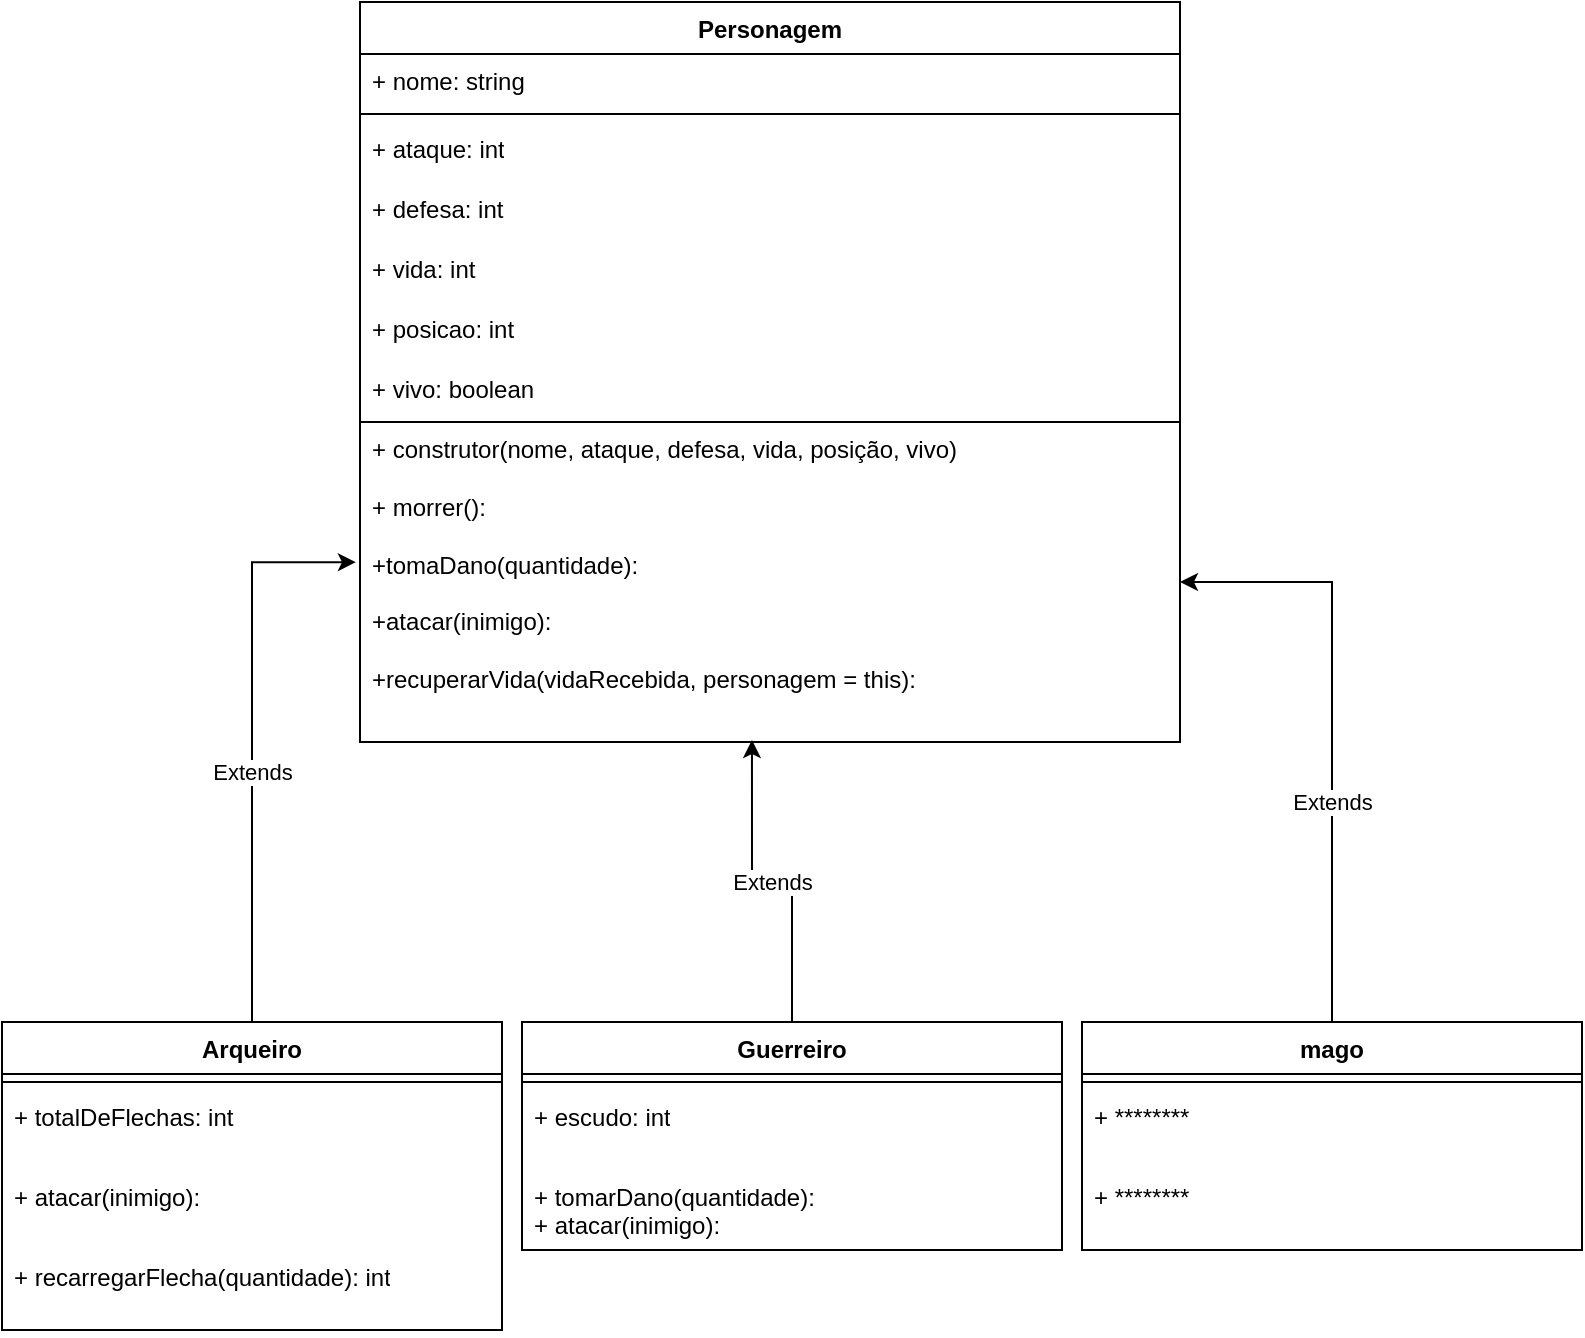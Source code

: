<mxfile>
    <diagram name="Página-1" id="UNfcxvusRphkTdZWRC2-">
        <mxGraphModel dx="1130" dy="1956" grid="1" gridSize="10" guides="1" tooltips="1" connect="1" arrows="1" fold="1" page="1" pageScale="1" pageWidth="827" pageHeight="1169" math="0" shadow="0">
            <root>
                <mxCell id="0"/>
                <mxCell id="1" parent="0"/>
                <mxCell id="MrM83sXI3mVJmXAS0zw1-1" value="Personagem" style="swimlane;fontStyle=1;align=center;verticalAlign=top;childLayout=stackLayout;horizontal=1;startSize=26;horizontalStack=0;resizeParent=1;resizeParentMax=0;resizeLast=0;collapsible=1;marginBottom=0;whiteSpace=wrap;html=1;" parent="1" vertex="1">
                    <mxGeometry x="209" y="-740" width="410" height="370" as="geometry"/>
                </mxCell>
                <mxCell id="MrM83sXI3mVJmXAS0zw1-2" value="+ nome: string" style="text;strokeColor=none;fillColor=none;align=left;verticalAlign=top;spacingLeft=4;spacingRight=4;overflow=hidden;rotatable=0;points=[[0,0.5],[1,0.5]];portConstraint=eastwest;whiteSpace=wrap;html=1;" parent="MrM83sXI3mVJmXAS0zw1-1" vertex="1">
                    <mxGeometry y="26" width="410" height="26" as="geometry"/>
                </mxCell>
                <mxCell id="MrM83sXI3mVJmXAS0zw1-3" value="" style="line;strokeWidth=1;fillColor=none;align=left;verticalAlign=middle;spacingTop=-1;spacingLeft=3;spacingRight=3;rotatable=0;labelPosition=right;points=[];portConstraint=eastwest;strokeColor=inherit;" parent="MrM83sXI3mVJmXAS0zw1-1" vertex="1">
                    <mxGeometry y="52" width="410" height="8" as="geometry"/>
                </mxCell>
                <mxCell id="MrM83sXI3mVJmXAS0zw1-4" value="+ ataque: int" style="text;strokeColor=none;fillColor=none;align=left;verticalAlign=top;spacingLeft=4;spacingRight=4;overflow=hidden;rotatable=0;points=[[0,0.5],[1,0.5]];portConstraint=eastwest;whiteSpace=wrap;html=1;" parent="MrM83sXI3mVJmXAS0zw1-1" vertex="1">
                    <mxGeometry y="60" width="410" height="30" as="geometry"/>
                </mxCell>
                <mxCell id="MrM83sXI3mVJmXAS0zw1-5" value="+ defesa: int" style="text;strokeColor=none;fillColor=none;align=left;verticalAlign=top;spacingLeft=4;spacingRight=4;overflow=hidden;rotatable=0;points=[[0,0.5],[1,0.5]];portConstraint=eastwest;whiteSpace=wrap;html=1;" parent="MrM83sXI3mVJmXAS0zw1-1" vertex="1">
                    <mxGeometry y="90" width="410" height="30" as="geometry"/>
                </mxCell>
                <mxCell id="MrM83sXI3mVJmXAS0zw1-6" value="+ vida: int" style="text;strokeColor=none;fillColor=none;align=left;verticalAlign=top;spacingLeft=4;spacingRight=4;overflow=hidden;rotatable=0;points=[[0,0.5],[1,0.5]];portConstraint=eastwest;whiteSpace=wrap;html=1;" parent="MrM83sXI3mVJmXAS0zw1-1" vertex="1">
                    <mxGeometry y="120" width="410" height="30" as="geometry"/>
                </mxCell>
                <mxCell id="MrM83sXI3mVJmXAS0zw1-28" value="+ posicao: int" style="text;strokeColor=none;fillColor=none;align=left;verticalAlign=top;spacingLeft=4;spacingRight=4;overflow=hidden;rotatable=0;points=[[0,0.5],[1,0.5]];portConstraint=eastwest;whiteSpace=wrap;html=1;" parent="MrM83sXI3mVJmXAS0zw1-1" vertex="1">
                    <mxGeometry y="150" width="410" height="30" as="geometry"/>
                </mxCell>
                <mxCell id="MrM83sXI3mVJmXAS0zw1-14" value="+ vivo: boolean" style="text;strokeColor=none;fillColor=none;align=left;verticalAlign=top;spacingLeft=4;spacingRight=4;overflow=hidden;rotatable=0;points=[[0,0.5],[1,0.5]];portConstraint=eastwest;whiteSpace=wrap;html=1;" parent="MrM83sXI3mVJmXAS0zw1-1" vertex="1">
                    <mxGeometry y="180" width="410" height="30" as="geometry"/>
                </mxCell>
                <mxCell id="MrM83sXI3mVJmXAS0zw1-19" value="+ construtor(nome, ataque, defesa, vida, posição, vivo)&lt;br&gt;&lt;br&gt;+ morrer():&lt;br&gt;&lt;br&gt;+tomaDano(quantidade):&amp;nbsp;&lt;br&gt;&lt;br&gt;+atacar(inimigo):&amp;nbsp;&lt;br&gt;&lt;br&gt;+recuperarVida(vidaRecebida, personagem = this):&amp;nbsp;" style="text;strokeColor=default;fillColor=none;align=left;verticalAlign=top;spacingLeft=4;spacingRight=4;overflow=hidden;rotatable=0;points=[[0,0.5],[1,0.5]];portConstraint=eastwest;whiteSpace=wrap;html=1;" parent="MrM83sXI3mVJmXAS0zw1-1" vertex="1">
                    <mxGeometry y="210" width="410" height="160" as="geometry"/>
                </mxCell>
                <mxCell id="MrM83sXI3mVJmXAS0zw1-23" value="Arqueiro" style="swimlane;fontStyle=1;align=center;verticalAlign=top;childLayout=stackLayout;horizontal=1;startSize=26;horizontalStack=0;resizeParent=1;resizeParentMax=0;resizeLast=0;collapsible=1;marginBottom=0;whiteSpace=wrap;html=1;" parent="1" vertex="1">
                    <mxGeometry x="30" y="-230" width="250" height="154" as="geometry"/>
                </mxCell>
                <mxCell id="MrM83sXI3mVJmXAS0zw1-25" value="" style="line;strokeWidth=1;fillColor=none;align=left;verticalAlign=middle;spacingTop=-1;spacingLeft=3;spacingRight=3;rotatable=0;labelPosition=right;points=[];portConstraint=eastwest;strokeColor=inherit;" parent="MrM83sXI3mVJmXAS0zw1-23" vertex="1">
                    <mxGeometry y="26" width="250" height="8" as="geometry"/>
                </mxCell>
                <mxCell id="MrM83sXI3mVJmXAS0zw1-26" value="+ totalDeFlechas: int" style="text;strokeColor=none;fillColor=none;align=left;verticalAlign=top;spacingLeft=4;spacingRight=4;overflow=hidden;rotatable=0;points=[[0,0.5],[1,0.5]];portConstraint=eastwest;whiteSpace=wrap;html=1;" parent="MrM83sXI3mVJmXAS0zw1-23" vertex="1">
                    <mxGeometry y="34" width="250" height="40" as="geometry"/>
                </mxCell>
                <mxCell id="4" value="+ atacar(inimigo):" style="text;strokeColor=none;fillColor=none;align=left;verticalAlign=top;spacingLeft=4;spacingRight=4;overflow=hidden;rotatable=0;points=[[0,0.5],[1,0.5]];portConstraint=eastwest;whiteSpace=wrap;html=1;" parent="MrM83sXI3mVJmXAS0zw1-23" vertex="1">
                    <mxGeometry y="74" width="250" height="40" as="geometry"/>
                </mxCell>
                <mxCell id="5" value="+ recarregarFlecha(quantidade): int" style="text;strokeColor=none;fillColor=none;align=left;verticalAlign=top;spacingLeft=4;spacingRight=4;overflow=hidden;rotatable=0;points=[[0,0.5],[1,0.5]];portConstraint=eastwest;whiteSpace=wrap;html=1;" vertex="1" parent="MrM83sXI3mVJmXAS0zw1-23">
                    <mxGeometry y="114" width="250" height="40" as="geometry"/>
                </mxCell>
                <mxCell id="MrM83sXI3mVJmXAS0zw1-32" value="Guerreiro" style="swimlane;fontStyle=1;align=center;verticalAlign=top;childLayout=stackLayout;horizontal=1;startSize=26;horizontalStack=0;resizeParent=1;resizeParentMax=0;resizeLast=0;collapsible=1;marginBottom=0;whiteSpace=wrap;html=1;" parent="1" vertex="1">
                    <mxGeometry x="290" y="-230" width="270" height="114" as="geometry"/>
                </mxCell>
                <mxCell id="MrM83sXI3mVJmXAS0zw1-34" value="" style="line;strokeWidth=1;fillColor=none;align=left;verticalAlign=middle;spacingTop=-1;spacingLeft=3;spacingRight=3;rotatable=0;labelPosition=right;points=[];portConstraint=eastwest;strokeColor=inherit;" parent="MrM83sXI3mVJmXAS0zw1-32" vertex="1">
                    <mxGeometry y="26" width="270" height="8" as="geometry"/>
                </mxCell>
                <mxCell id="MrM83sXI3mVJmXAS0zw1-35" value="+ escudo: int" style="text;strokeColor=none;fillColor=none;align=left;verticalAlign=top;spacingLeft=4;spacingRight=4;overflow=hidden;rotatable=0;points=[[0,0.5],[1,0.5]];portConstraint=eastwest;whiteSpace=wrap;html=1;" parent="MrM83sXI3mVJmXAS0zw1-32" vertex="1">
                    <mxGeometry y="34" width="270" height="40" as="geometry"/>
                </mxCell>
                <mxCell id="2" value="+ tomarDano(quantidade):&lt;br&gt;+ atacar(inimigo):" style="text;strokeColor=none;fillColor=none;align=left;verticalAlign=top;spacingLeft=4;spacingRight=4;overflow=hidden;rotatable=0;points=[[0,0.5],[1,0.5]];portConstraint=eastwest;whiteSpace=wrap;html=1;" parent="MrM83sXI3mVJmXAS0zw1-32" vertex="1">
                    <mxGeometry y="74" width="270" height="40" as="geometry"/>
                </mxCell>
                <mxCell id="MrM83sXI3mVJmXAS0zw1-42" style="edgeStyle=orthogonalEdgeStyle;rounded=0;orthogonalLoop=1;jettySize=auto;html=1;" parent="1" source="MrM83sXI3mVJmXAS0zw1-36" target="MrM83sXI3mVJmXAS0zw1-19" edge="1">
                    <mxGeometry relative="1" as="geometry"/>
                </mxCell>
                <mxCell id="MrM83sXI3mVJmXAS0zw1-43" value="Extends" style="edgeLabel;html=1;align=center;verticalAlign=middle;resizable=0;points=[];" parent="MrM83sXI3mVJmXAS0zw1-42" vertex="1" connectable="0">
                    <mxGeometry x="0.018" y="-1" relative="1" as="geometry">
                        <mxPoint x="-1" y="40" as="offset"/>
                    </mxGeometry>
                </mxCell>
                <mxCell id="MrM83sXI3mVJmXAS0zw1-36" value="mago" style="swimlane;fontStyle=1;align=center;verticalAlign=top;childLayout=stackLayout;horizontal=1;startSize=26;horizontalStack=0;resizeParent=1;resizeParentMax=0;resizeLast=0;collapsible=1;marginBottom=0;whiteSpace=wrap;html=1;" parent="1" vertex="1">
                    <mxGeometry x="570" y="-230" width="250" height="114" as="geometry"/>
                </mxCell>
                <mxCell id="MrM83sXI3mVJmXAS0zw1-38" value="" style="line;strokeWidth=1;fillColor=none;align=left;verticalAlign=middle;spacingTop=-1;spacingLeft=3;spacingRight=3;rotatable=0;labelPosition=right;points=[];portConstraint=eastwest;strokeColor=inherit;" parent="MrM83sXI3mVJmXAS0zw1-36" vertex="1">
                    <mxGeometry y="26" width="250" height="8" as="geometry"/>
                </mxCell>
                <mxCell id="MrM83sXI3mVJmXAS0zw1-39" value="+ ********" style="text;strokeColor=none;fillColor=none;align=left;verticalAlign=top;spacingLeft=4;spacingRight=4;overflow=hidden;rotatable=0;points=[[0,0.5],[1,0.5]];portConstraint=eastwest;whiteSpace=wrap;html=1;" parent="MrM83sXI3mVJmXAS0zw1-36" vertex="1">
                    <mxGeometry y="34" width="250" height="40" as="geometry"/>
                </mxCell>
                <mxCell id="3" value="+ ********" style="text;strokeColor=none;fillColor=none;align=left;verticalAlign=top;spacingLeft=4;spacingRight=4;overflow=hidden;rotatable=0;points=[[0,0.5],[1,0.5]];portConstraint=eastwest;whiteSpace=wrap;html=1;" parent="MrM83sXI3mVJmXAS0zw1-36" vertex="1">
                    <mxGeometry y="74" width="250" height="40" as="geometry"/>
                </mxCell>
                <mxCell id="MrM83sXI3mVJmXAS0zw1-44" style="edgeStyle=orthogonalEdgeStyle;rounded=0;orthogonalLoop=1;jettySize=auto;html=1;entryX=-0.005;entryY=0.438;entryDx=0;entryDy=0;entryPerimeter=0;" parent="1" source="MrM83sXI3mVJmXAS0zw1-23" target="MrM83sXI3mVJmXAS0zw1-19" edge="1">
                    <mxGeometry relative="1" as="geometry"/>
                </mxCell>
                <mxCell id="MrM83sXI3mVJmXAS0zw1-45" value="Extends" style="edgeLabel;html=1;align=center;verticalAlign=middle;resizable=0;points=[];" parent="MrM83sXI3mVJmXAS0zw1-44" vertex="1" connectable="0">
                    <mxGeometry x="-0.112" relative="1" as="geometry">
                        <mxPoint as="offset"/>
                    </mxGeometry>
                </mxCell>
                <mxCell id="MrM83sXI3mVJmXAS0zw1-46" style="edgeStyle=orthogonalEdgeStyle;rounded=0;orthogonalLoop=1;jettySize=auto;html=1;entryX=0.478;entryY=0.994;entryDx=0;entryDy=0;entryPerimeter=0;" parent="1" source="MrM83sXI3mVJmXAS0zw1-32" target="MrM83sXI3mVJmXAS0zw1-19" edge="1">
                    <mxGeometry relative="1" as="geometry"/>
                </mxCell>
                <mxCell id="MrM83sXI3mVJmXAS0zw1-47" value="Extends" style="edgeLabel;html=1;align=center;verticalAlign=middle;resizable=0;points=[];" parent="MrM83sXI3mVJmXAS0zw1-46" vertex="1" connectable="0">
                    <mxGeometry x="0.0" relative="1" as="geometry">
                        <mxPoint as="offset"/>
                    </mxGeometry>
                </mxCell>
            </root>
        </mxGraphModel>
    </diagram>
</mxfile>